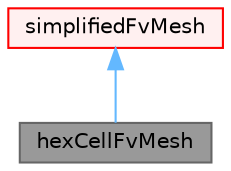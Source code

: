 digraph "hexCellFvMesh"
{
 // LATEX_PDF_SIZE
  bgcolor="transparent";
  edge [fontname=Helvetica,fontsize=10,labelfontname=Helvetica,labelfontsize=10];
  node [fontname=Helvetica,fontsize=10,shape=box,height=0.2,width=0.4];
  Node1 [id="Node000001",label="hexCellFvMesh",height=0.2,width=0.4,color="gray40", fillcolor="grey60", style="filled", fontcolor="black",tooltip="Generates a single hex cell representation of a mesh."];
  Node2 -> Node1 [id="edge1_Node000001_Node000002",dir="back",color="steelblue1",style="solid",tooltip=" "];
  Node2 [id="Node000002",label="simplifiedFvMesh",height=0.2,width=0.4,color="red", fillcolor="#FFF0F0", style="filled",URL="$classFoam_1_1simplifiedFvMesh.html",tooltip="Functions to generate simplified finite volume meshes."];
}
